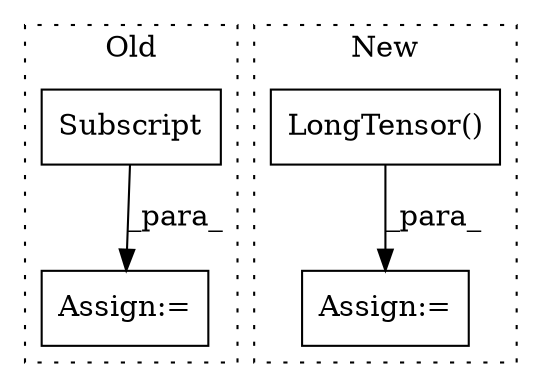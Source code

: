 digraph G {
subgraph cluster0 {
1 [label="Subscript" a="63" s="9232,0" l="37,0" shape="box"];
4 [label="Assign:=" a="68" s="9229" l="3" shape="box"];
label = "Old";
style="dotted";
}
subgraph cluster1 {
2 [label="LongTensor()" a="75" s="8552,8591" l="17,1" shape="box"];
3 [label="Assign:=" a="68" s="8549" l="3" shape="box"];
label = "New";
style="dotted";
}
1 -> 4 [label="_para_"];
2 -> 3 [label="_para_"];
}